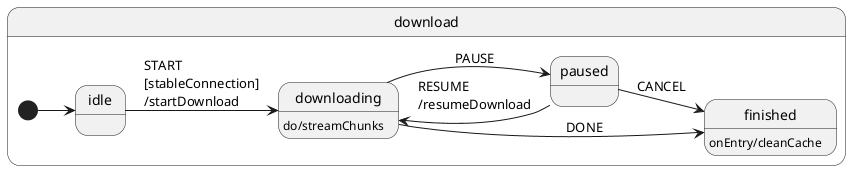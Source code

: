 @startuml
left to right direction
state "download" as download {
  [*] --> download.idle

  state "idle" as download.idle {
    download.idle --> download.downloading : START\l[stableConnection]\l/startDownload
  }

  state "downloading" as download.downloading {
    download.downloading : do/streamChunks
    download.downloading --> download.paused : PAUSE
    download.downloading --> download.finished : DONE
  }

  state "paused" as download.paused {
    download.paused --> download.downloading : RESUME\l/resumeDownload
    download.paused --> download.finished : CANCEL
  }

  state "finished" as download.finished {
    download.finished : onEntry/cleanCache
  }
}
@enduml
